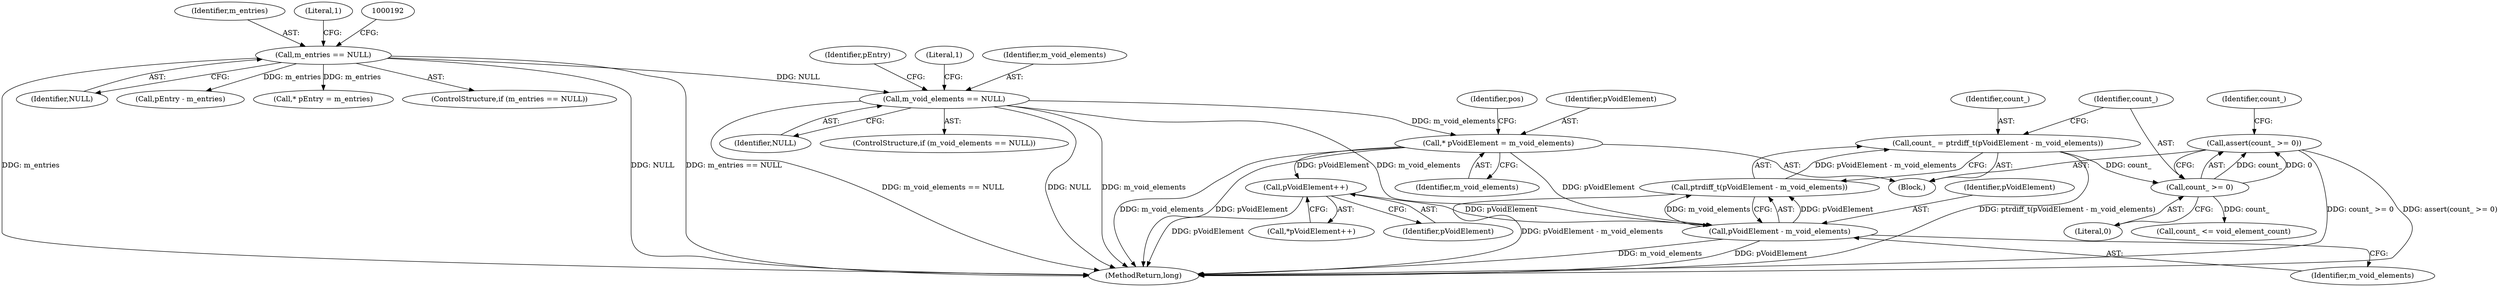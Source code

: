 digraph "1_Android_04839626ed859623901ebd3a5fd483982186b59d_175@API" {
"1000335" [label="(Call,assert(count_ >= 0))"];
"1000336" [label="(Call,count_ >= 0)"];
"1000329" [label="(Call,count_ = ptrdiff_t(pVoidElement - m_void_elements))"];
"1000331" [label="(Call,ptrdiff_t(pVoidElement - m_void_elements))"];
"1000332" [label="(Call,pVoidElement - m_void_elements)"];
"1000208" [label="(Call,* pVoidElement = m_void_elements)"];
"1000197" [label="(Call,m_void_elements == NULL)"];
"1000185" [label="(Call,m_entries == NULL)"];
"1000282" [label="(Call,pVoidElement++)"];
"1000341" [label="(Identifier,count_)"];
"1000109" [label="(Block,)"];
"1000329" [label="(Call,count_ = ptrdiff_t(pVoidElement - m_void_elements))"];
"1000335" [label="(Call,assert(count_ >= 0))"];
"1000186" [label="(Identifier,m_entries)"];
"1000197" [label="(Call,m_void_elements == NULL)"];
"1000283" [label="(Identifier,pVoidElement)"];
"1000332" [label="(Call,pVoidElement - m_void_elements)"];
"1000205" [label="(Identifier,pEntry)"];
"1000190" [label="(Literal,1)"];
"1000210" [label="(Identifier,m_void_elements)"];
"1000334" [label="(Identifier,m_void_elements)"];
"1000331" [label="(Call,ptrdiff_t(pVoidElement - m_void_elements))"];
"1000313" [label="(Call,pEntry - m_entries)"];
"1000281" [label="(Call,*pVoidElement++)"];
"1000202" [label="(Literal,1)"];
"1000204" [label="(Call,* pEntry = m_entries)"];
"1000185" [label="(Call,m_entries == NULL)"];
"1000340" [label="(Call,count_ <= void_element_count)"];
"1000198" [label="(Identifier,m_void_elements)"];
"1000184" [label="(ControlStructure,if (m_entries == NULL))"];
"1000338" [label="(Literal,0)"];
"1000282" [label="(Call,pVoidElement++)"];
"1000337" [label="(Identifier,count_)"];
"1000199" [label="(Identifier,NULL)"];
"1000208" [label="(Call,* pVoidElement = m_void_elements)"];
"1000336" [label="(Call,count_ >= 0)"];
"1000212" [label="(Identifier,pos)"];
"1000350" [label="(MethodReturn,long)"];
"1000333" [label="(Identifier,pVoidElement)"];
"1000209" [label="(Identifier,pVoidElement)"];
"1000330" [label="(Identifier,count_)"];
"1000187" [label="(Identifier,NULL)"];
"1000196" [label="(ControlStructure,if (m_void_elements == NULL))"];
"1000335" -> "1000109"  [label="AST: "];
"1000335" -> "1000336"  [label="CFG: "];
"1000336" -> "1000335"  [label="AST: "];
"1000341" -> "1000335"  [label="CFG: "];
"1000335" -> "1000350"  [label="DDG: count_ >= 0"];
"1000335" -> "1000350"  [label="DDG: assert(count_ >= 0)"];
"1000336" -> "1000335"  [label="DDG: count_"];
"1000336" -> "1000335"  [label="DDG: 0"];
"1000336" -> "1000338"  [label="CFG: "];
"1000337" -> "1000336"  [label="AST: "];
"1000338" -> "1000336"  [label="AST: "];
"1000329" -> "1000336"  [label="DDG: count_"];
"1000336" -> "1000340"  [label="DDG: count_"];
"1000329" -> "1000109"  [label="AST: "];
"1000329" -> "1000331"  [label="CFG: "];
"1000330" -> "1000329"  [label="AST: "];
"1000331" -> "1000329"  [label="AST: "];
"1000337" -> "1000329"  [label="CFG: "];
"1000329" -> "1000350"  [label="DDG: ptrdiff_t(pVoidElement - m_void_elements)"];
"1000331" -> "1000329"  [label="DDG: pVoidElement - m_void_elements"];
"1000331" -> "1000332"  [label="CFG: "];
"1000332" -> "1000331"  [label="AST: "];
"1000331" -> "1000350"  [label="DDG: pVoidElement - m_void_elements"];
"1000332" -> "1000331"  [label="DDG: pVoidElement"];
"1000332" -> "1000331"  [label="DDG: m_void_elements"];
"1000332" -> "1000334"  [label="CFG: "];
"1000333" -> "1000332"  [label="AST: "];
"1000334" -> "1000332"  [label="AST: "];
"1000332" -> "1000350"  [label="DDG: m_void_elements"];
"1000332" -> "1000350"  [label="DDG: pVoidElement"];
"1000208" -> "1000332"  [label="DDG: pVoidElement"];
"1000282" -> "1000332"  [label="DDG: pVoidElement"];
"1000197" -> "1000332"  [label="DDG: m_void_elements"];
"1000208" -> "1000109"  [label="AST: "];
"1000208" -> "1000210"  [label="CFG: "];
"1000209" -> "1000208"  [label="AST: "];
"1000210" -> "1000208"  [label="AST: "];
"1000212" -> "1000208"  [label="CFG: "];
"1000208" -> "1000350"  [label="DDG: pVoidElement"];
"1000208" -> "1000350"  [label="DDG: m_void_elements"];
"1000197" -> "1000208"  [label="DDG: m_void_elements"];
"1000208" -> "1000282"  [label="DDG: pVoidElement"];
"1000197" -> "1000196"  [label="AST: "];
"1000197" -> "1000199"  [label="CFG: "];
"1000198" -> "1000197"  [label="AST: "];
"1000199" -> "1000197"  [label="AST: "];
"1000202" -> "1000197"  [label="CFG: "];
"1000205" -> "1000197"  [label="CFG: "];
"1000197" -> "1000350"  [label="DDG: m_void_elements == NULL"];
"1000197" -> "1000350"  [label="DDG: NULL"];
"1000197" -> "1000350"  [label="DDG: m_void_elements"];
"1000185" -> "1000197"  [label="DDG: NULL"];
"1000185" -> "1000184"  [label="AST: "];
"1000185" -> "1000187"  [label="CFG: "];
"1000186" -> "1000185"  [label="AST: "];
"1000187" -> "1000185"  [label="AST: "];
"1000190" -> "1000185"  [label="CFG: "];
"1000192" -> "1000185"  [label="CFG: "];
"1000185" -> "1000350"  [label="DDG: m_entries == NULL"];
"1000185" -> "1000350"  [label="DDG: m_entries"];
"1000185" -> "1000350"  [label="DDG: NULL"];
"1000185" -> "1000204"  [label="DDG: m_entries"];
"1000185" -> "1000313"  [label="DDG: m_entries"];
"1000282" -> "1000281"  [label="AST: "];
"1000282" -> "1000283"  [label="CFG: "];
"1000283" -> "1000282"  [label="AST: "];
"1000281" -> "1000282"  [label="CFG: "];
"1000282" -> "1000350"  [label="DDG: pVoidElement"];
}
